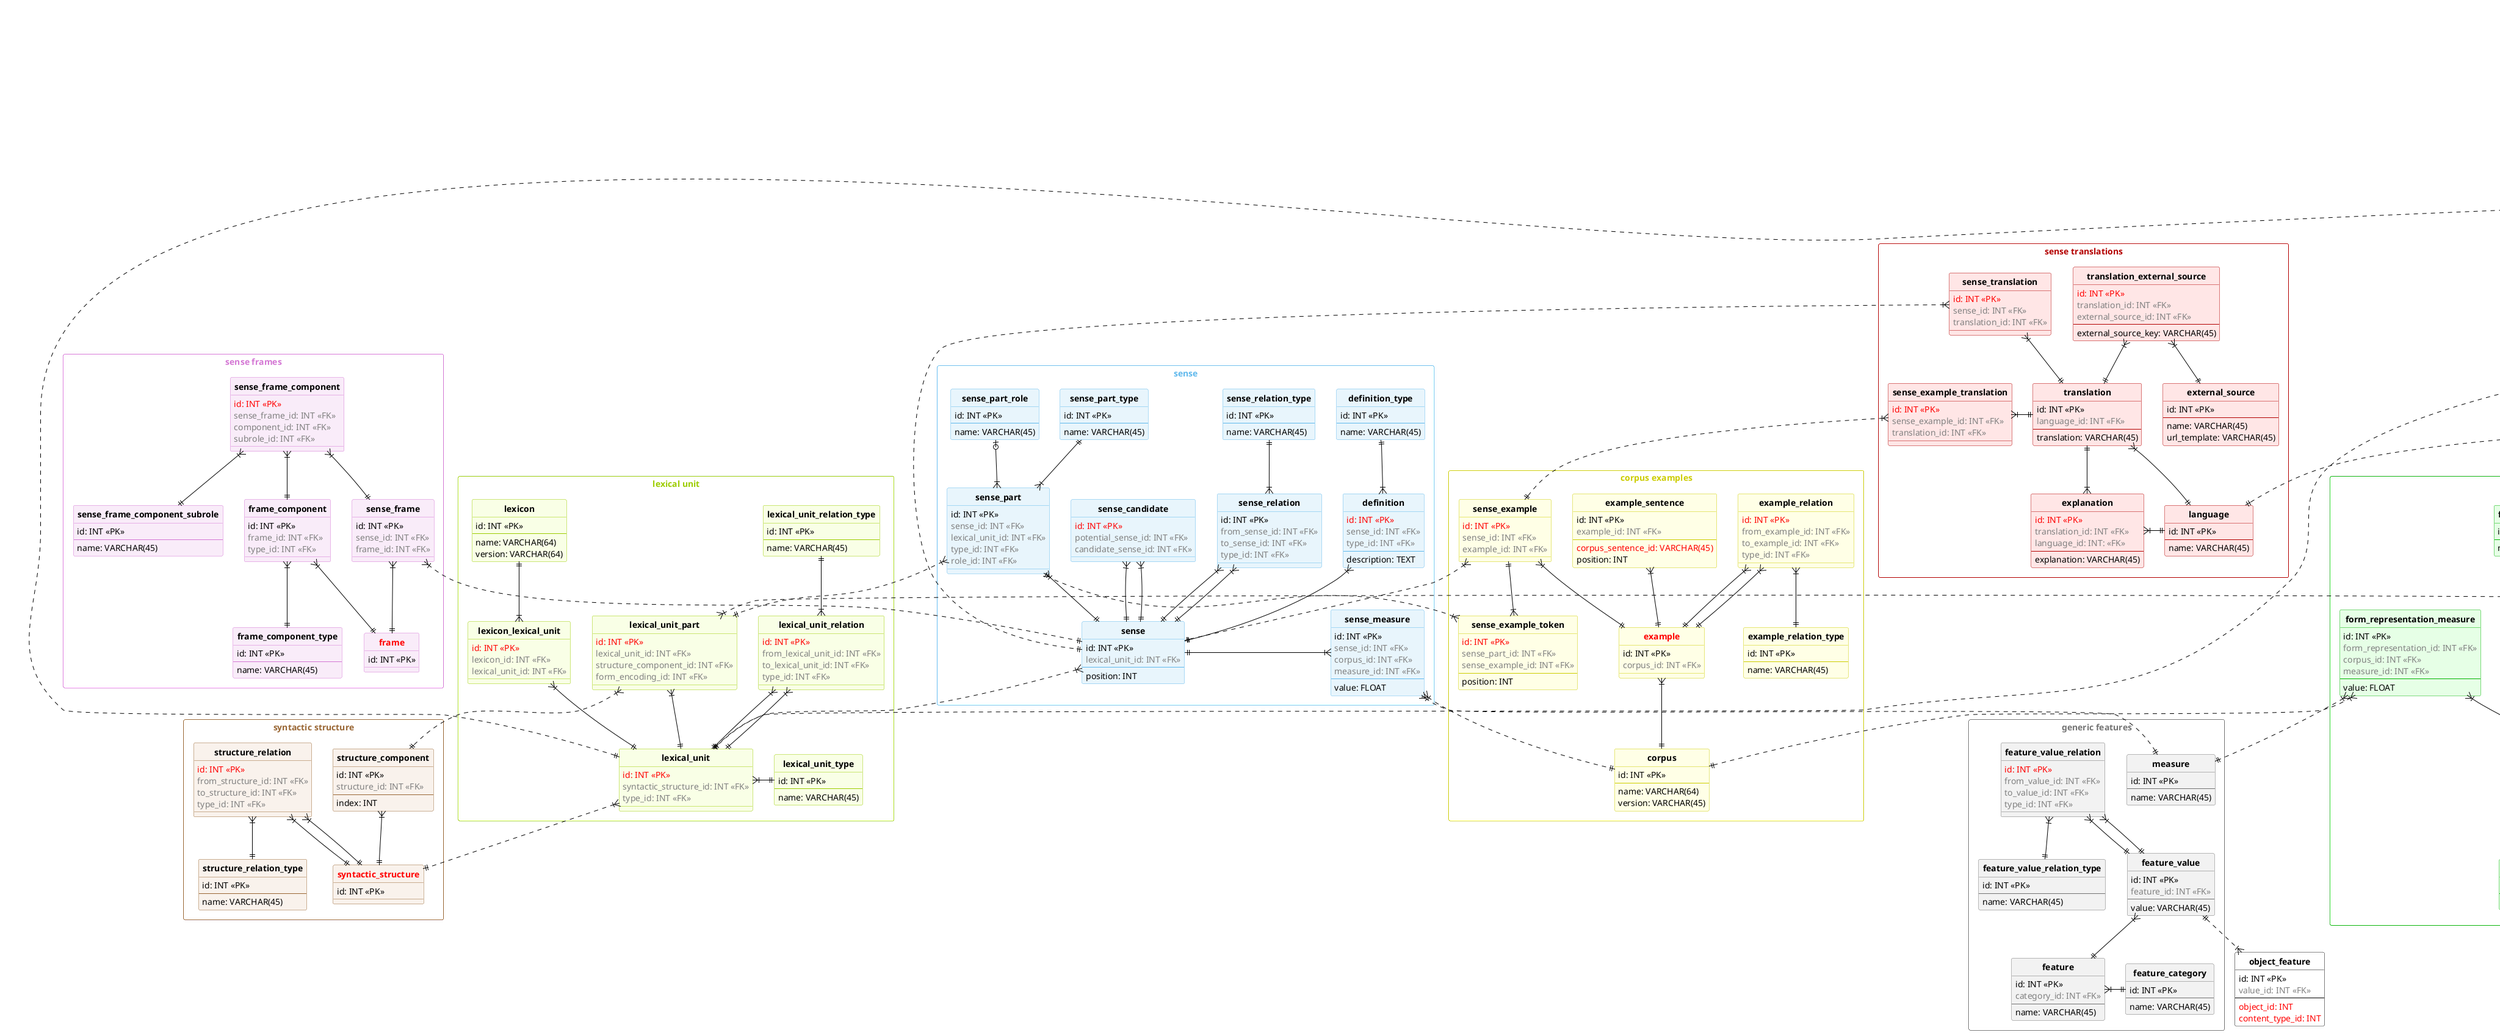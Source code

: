 @startuml ER

skinparam class {
  backgroundColor white
  backgroundColor<<sense>> #e8f5fc
  backgroundColor<<sense_frame>> #f9ecf9
  backgroundColor<<lexical_unit>> #f9ffe6
  backgroundColor<<syntactic_structure>> #f9f2ec
  backgroundColor<<morphological>> #e6ffe6
  backgroundColor<<example>> #ffffe6
  backgroundColor<<feature>> #f2f2f2
  backgroundColor<<multilingual>> #ffe6e6
  backgroundColor<<connections>> #fff0e6
  borderColor black
  borderColor<<sense>> #5FB8EC
  borderColor<<sense_frame>> #d477d4
  borderColor<<lexical_unit>> #9ccc00
  borderColor<<syntactic_structure>> #996633
  borderColor<<morphological>> #00b300
  borderColor<<example>> #cccc00
  borderColor<<feature>> #737373
  borderColor<<multilingual>> #b30000
  borderColor<<connections>> #e65c00
  arrowColor black
}

skinparam rectangle {
  backgroundColor white
  borderColor<<sense>> #5FB8EC
  borderColor<<sense_frame>> #d477d4
  borderColor<<lexical_unit>> #9ccc00
  borderColor<<syntactic_structure>> #996633
  borderColor<<morphological>> #00b300
  borderColor<<example>> #cccc00
  borderColor<<feature>> #737373
  borderColor<<multilingual>> #b30000
  borderColor<<connections>> #e65c00
}

skinparam backgroundcolor transparent
'left to right direction
hide circle
hide stereotype
'hide members


rectangle "<color:#d477d4>sense frames" <<sense_frame>> {

  entity "<U+0020>**sense_frame_component_subrole** " as sense_frame_component_subrole <<sense_frame>> {
    id: INT <<PK>>
    --
    name: VARCHAR(45)
  }

  entity "<U+0020>**frame_component_type** " as frame_component_type <<sense_frame>> {
    id: INT <<PK>>
    --
    name: VARCHAR(45)
  }

  entity "<U+0020>**sense_frame** " as sense_frame <<sense_frame>> {
    id: INT <<PK>>
    <color:#gray>sense_id: INT <<FK>>
    <color:#gray>frame_id: INT <<FK>>
  }

  entity "<U+0020>**frame_component** " as frame_component <<sense_frame>> {
    id: INT <<PK>>
    <color:#gray>frame_id: INT <<FK>>
    <color:#gray>type_id: INT <<FK>>
  }

  entity "<U+0020>**sense_frame_component** " as sense_frame_component <<sense_frame>> {
    <color:red>id: INT <<PK>>
    <color:#gray>sense_frame_id: INT <<FK>>
    <color:#gray>component_id: INT <<FK>>
    <color:#gray>subrole_id: INT <<FK>>
  }

  entity "<color:red><U+0020>**frame** " as frame <<sense_frame>> {
    id: INT <<PK>>
  }

  sense_frame_component }|--|| sense_frame_component_subrole
  sense_frame_component  }|--|| frame_component
  sense_frame_component }|--|| sense_frame

  frame_component }|--|| frame_component_type
  frame_component }|--|| frame
  
  sense_frame }|--|| frame
}

rectangle "<color:#5FB8EC>sense" <<sense>> {

  entity "<U+0020>**sense_part_role** " as sense_part_role <<sense>> {
    id: INT <<PK>>
    --
    name: VARCHAR(45)
  }

  entity "<U+0020>**sense_part_type** " as sense_part_type <<sense>> {
    id: INT <<PK>>
    --
    name: VARCHAR(45)
  }

  entity "<U+0020>**sense_part** " as sense_part <<sense>> {
    id: INT <<PK>>
    <color:#gray>sense_id: INT <<FK>>
    <color:#gray>lexical_unit_id: INT <<FK>>
    <color:#gray>type_id: INT <<FK>>
    <color:#gray>role_id: INT <<FK>>
  }

  entity "<U+0020>**sense_relation_type** " as sense_relation_type <<sense>> {
    id: INT <<PK>>
    --
    name: VARCHAR(45)
  }

  entity "**sense_relation**" as sense_relation <<sense>> {
    id: INT <<PK>>
    <color:#gray>from_sense_id: INT <<FK>>
    <color:#gray>to_sense_id: INT <<FK>>
    <color:#gray>type_id: INT <<FK>>
  }

  entity "<U+0020>**sense_candidate** " as sense_candidate <<sense>> {
    <color:red>id: INT <<PK>>
    <color:#gray>potential_sense_id: INT <<FK>>
    <color:#gray>candidate_sense_id: INT <<FK>>
  }

  entity "<U+0020>**definition_type** " as definition_type <<sense>> {
    id: INT <<PK>>
    --
    name: VARCHAR(45)
  }

  entity "<U+0020>**definition** " as definition <<sense>> {
    <color:red>id: INT <<PK>>
    <color:#gray>sense_id: INT <<FK>>
    <color:#gray>type_id: INT <<FK>>
    --
    description: TEXT
  }

  entity "<U+0020>**sense** " as sense <<sense>> {
    id: INT <<PK>>
    <color:#gray>lexical_unit_id: INT <<FK>>
    --
    position: INT
  }

  entity "<U+0020>**sense_measure** " as sense_measure <<sense>> {
    id: INT <<PK>>
    <color:#gray>sense_id: INT <<FK>>
    <color:#gray>corpus_id: INT <<FK>>
    <color:#gray>measure_id: INT <<FK>>
    --
    value: FLOAT
  }

  sense_part }|-up-o| sense_part_role
  sense_part }|-up-|| sense_part_type
  sense_part }|--|| sense

  sense_relation }|-up-|| sense_relation_type
  sense_relation }|--|| sense
  sense_relation }|--|| sense

  sense_candidate }|--|| sense
  sense_candidate }|--|| sense

  definition }|--|| sense
  definition }|-up-|| definition_type

  sense_measure }|-left-|| sense

}

rectangle "<color:#9ccc00>lexical unit" <<lexical_unit>> {

  entity "<U+0020>**lexical_unit** " as lexical_unit <<lexical_unit>> {
    <color:#red>id: INT <<PK>>
    <color:#gray>syntactic_structure_id: INT <<FK>>
    <color:#gray>type_id: INT <<FK>>
  }

  entity "<U+0020>**lexical_unit_type** " as lexical_unit_type <<lexical_unit>> {
    id: INT <<PK>>
    --
    name: VARCHAR(45)
  }

  entity "<U+0020>**lexical_unit_part** " as lexical_unit_part <<lexical_unit>> {
    <color:red>id: INT <<PK>>
    <color:#gray>lexical_unit_id: INT <<FK>>
    <color:#gray>structure_component_id: INT <<FK>>
    <color:#gray>form_encoding_id: INT <<FK>>
  }

  entity "<U+0020>**lexicon** " as lexicon <<lexical_unit>> {
    id: INT <<PK>>
    --
    name: VARCHAR(64)
    version: VARCHAR(64)
  }

  entity "<U+0020>**lexicon_lexical_unit** " as lexicon_lexical_unit <<lexical_unit>> {
    <color:red>id: INT <<PK>>
    <color:#gray>lexicon_id: INT <<FK>>
    <color:#gray>lexical_unit_id: INT <<FK>>
  }

  entity "<U+0020>**lexical_unit_relation_type** " as lexical_unit_relation_type <<lexical_unit>> {
    id: INT <<PK>>
    --
    name: VARCHAR(45)
  }

  entity "<U+0020>**lexical_unit_relation** " as lexical_unit_relation <<lexical_unit>> {
    <color:red>id: INT <<PK>>
    <color:#gray>from_lexical_unit_id: INT <<FK>>
    <color:#gray>to_lexical_unit_id: INT <<FK>>
    <color:#gray>type_id: INT <<FK>>
  }
  
  lexical_unit_part }|--|| lexical_unit

  lexical_unit }|-right-|| lexical_unit_type

  lexicon_lexical_unit }|-up-|| lexicon
  lexicon_lexical_unit }|--|| lexical_unit

  lexical_unit_relation }|-up-|| lexical_unit_relation_type
  lexical_unit_relation }|--|| lexical_unit
  lexical_unit_relation }|--|| lexical_unit

}

rectangle "<color:#cccc00>corpus examples" <<example>> {
  
  entity "<U+0020>**corpus** " as corpus <<example>> {
    id: INT <<PK>>
    --
    name: VARCHAR(64)
    version: VARCHAR(45)
  }

  entity "<U+0020>**example_relation_type** " as example_relation_type <<example>> {
    id: INT <<PK>>
    --
    name: VARCHAR(45)
  }

  entity "<color:red><U+0020>**example** " as example <<example>> {
    id: INT <<PK>>
    <color:#gray>corpus_id: INT <<FK>>
  }

  entity "<U+0020>**example_relation** " as example_relation <<example>> {
    <color:red>id: INT <<PK>>
    <color:#gray>from_example_id: INT <<FK>>
    <color:#gray>to_example_id: INT <<FK>>
    <color:#gray>type_id: INT <<FK>>
  }

  entity "<U+0020>**example_sentence** " as example_sentence <<example>> {
    id: INT <<PK>>
    <color:#gray>example_id: INT <<FK>>
    --
    <color:#red>corpus_sentence_id: VARCHAR(45)
    position: INT
  }

  entity "<U+0020>**sense_example** " as sense_example <<example>> {
    <color:red>id: INT <<PK>>
    <color:#gray>sense_id: INT <<FK>>
    <color:#gray>example_id: INT <<FK>>
  }

  entity "<U+0020>**sense_example_token** " as sense_example_token <<example>> {
    <color:red>id: INT <<PK>>
    <color:#gray>sense_part_id: INT <<FK>>
    <color:#gray>sense_example_id: INT <<FK>>
    --
    position: INT
  }

  example }|--|| corpus

  example_relation }|--|| example_relation_type
  example_relation }|--|| example
  example_relation }|--|| example

  example_sentence }|--|| example

  sense_example }|--|| example

  sense_example_token }|-up-|| sense_example

}

entity "<U+0020>**object_feature** " as object_feature {
    id: INT <<PK>>
    <color:#gray>value_id: INT <<FK>>
    --
    <color:#red>object_id: INT
    <color:#red>content_type_id: INT
  }


rectangle "<color:#737373>generic features" <<feature>> {

  entity "<U+0020>**measure** " as measure <<feature>> {
    id: INT <<PK>>
    --
    name: VARCHAR(45)
  }

  entity "<U+0020>**feature_category** " as feature_category <<feature>> {
    id: INT <<PK>>
    --
    name: VARCHAR(45)
  }

  entity "<U+0020>**feature** " as feature <<feature>> {
    id: INT <<PK>>
    <color:#gray>category_id: INT <<FK>>
    --
    name: VARCHAR(45)
  }

  entity "<U+0020>**feature_value** " as feature_value <<feature>> {
    id: INT <<PK>>
    <color:#gray>feature_id: INT <<FK>>
    --
    value: VARCHAR(45)
  }

  entity "<U+0020>**feature_value_relation_type** " as feature_value_relation_type <<feature>> {
    id: INT <<PK>>
    --
    name: VARCHAR(45)
  }

  entity "<U+0020>**feature_value_relation** " as feature_value_relation <<feature>> {
    <color:red>id: INT <<PK>>
    <color:#gray>from_value_id: INT <<FK>>
    <color:#gray>to_value_id: INT <<FK>>
    <color:#gray>type_id: INT <<FK>>
  }

  feature }|-right-|| feature_category

  feature_value }|--|| feature

  object_feature }|.up.|| feature_value

  feature_value_relation }|--|| feature_value_relation_type
  feature_value_relation }|--|| feature_value
  feature_value_relation }|--|| feature_value

}

rectangle "<color:#996633>syntactic structure" <<syntactic_structure>> {
  entity "<color:red><U+0020>**syntactic_structure** " as syntactic_structure <<syntactic_structure>> {
    id: INT <<PK>>
  }

  entity "<U+0020>**structure_component** " as structure_component <<syntactic_structure>> {
    id: INT <<PK>>
    <color:#gray>structure_id: INT <<FK>>
    --
    index: INT
  }

  entity "<U+0020>**structure_relation_type** " as structure_relation_type <<syntactic_structure>> {
    id: INT <<PK>>
    --
    name: VARCHAR(45)
  }

  entity "<U+0020>**structure_relation** " as structure_relation <<syntactic_structure>> {
    <color:red>id: INT <<PK>>
    <color:#gray>from_structure_id: INT <<FK>>
    <color:#gray>to_structure_id: INT <<FK>>
    <color:#gray>type_id: INT <<FK>>
  }

  structure_component }|--|| syntactic_structure

  structure_relation }|--|| structure_relation_type
  structure_relation }|--|| syntactic_structure
  structure_relation }|--|| syntactic_structure
}

rectangle "<color:#00b300>word forms" <<morphological>> {
  entity "<U+0020>**form_encoding** " as form_encoding <<morphological>> {
    <color:red>id: INT <<PK>>
    <color:#gray>form_representation_id: INT <<FK>>
    <color:#gray>script_id: INT <<FK>>
    --
    text: VARCHAR(45)
  }

  entity "<U+0020>**form_encoding_script** " as form_encoding_script <<morphological>> {
    id: INT <<PK>>
    --
    name: VARCHAR(45)
  }

  entity "<U+0020>**form_pattern_system** " as form_pattern_system <<morphological>> {
    id: INT <<PK>>
    --
    name: VARCHAR(45)
  }

  entity "<U+0020>**form_pattern** " as form_pattern <<morphological>> {
    <color:red>id: INT <<PK>>
    <color:#gray>system_id: INT <<FK>>
    --
    code: VARCHAR(45)
  }

  entity "<U+0020>**form_representation_pattern** " as form_representation_pattern <<morphological>> {
    <color:red>id: INT <<PK>>
    <color:#gray>form_representation_id: INT <<FK>>
    <color:#gray>pattern_id: INT <<FK>>
  }

  entity "<U+0020>**form_representation_norm_status** " as form_representation_norm_status <<morphological>> {
    id: INT <<PK>>
    --
    name: VARCHAR(45)
  }

  entity "<U+0020>**form_representation_relation_type** " as form_representation_relation_type <<morphological>> {
    id: INT <<PK>>
    --
    name: VARCHAR(45)
  }

  entity "<U+0020>**form_representation** " as form_representation <<morphological>> {
    id: INT <<PK>>
    <color:#gray>word_form_id: INT <<FK>>
    <color:#gray>type_id: INT <<FK>>
    <color:#gray>norm_status_id: INT <<FK>>
  }

  entity "<U+0020>**form_representation_relation** " as form_representation_relation <<morphological>> {
    <color:red>id: INT <<PK>>
    <color:#gray>form_representation_id: INT <<FK>>
    <color:#gray>to_representation_id: INT <<FK>>
    <color:#gray>type_id: INT <<FK>>
  }

  entity "<U+0020>**form_representation_type** " as form_representation_type <<morphological>> {
    id: INT <<PK>>
    --
    name: VARCHAR(45)
    subtype: VARCHAR(45)
  }

  entity "<U+0020>**category** " as category <<morphological>> {
    id: INT <<PK>>
    --
    name: VARCHAR(64)
  }

  entity "<U+0020>**lexeme** " as lexeme <<morphological>> {
    id: INT <<PK>>
    <color:#gray>category_id: INT <<FK>>
    --
    lemma: VARCHAR(64)
  }

  entity "<U+0020><color:red>**word_from** " as word_from <<morphological>> {
    id: INT <<PK>>
    <color:#gray>lexeme_id: INT <<FK>>
  }

  entity "<U+0020>**lemma_form_representation** " as lemma_form_representation <<morphological>> {
    <color:red>id: INT <<PK>>
    <color:#gray>lexeme_id: INT <<FK>>
    <color:#gray>form_representation_id: INT <<FK>>
  }

  entity "<U+0020>**form_representation_measure** " as form_representation_measure <<morphological>> {
    id: INT <<PK>>
    <color:#gray>form_representation_id: INT <<FK>>
    <color:#gray>corpus_id: INT <<FK>>
    <color:#gray>measure_id: INT <<FK>>
    --
    value: FLOAT
  }

  form_encoding }|-up-o| form_encoding_script
  form_encoding }|--|| form_representation

  form_pattern }|-right-|| form_pattern_system

  form_representation_pattern }|-up-|| form_pattern
  form_representation_pattern }|--|| form_representation

  form_representation_relation }|-up-|| form_representation_relation_type
  form_representation_relation }|--|| form_representation
  form_representation_relation }|--|| form_representation

  form_representation }|--o| form_representation_norm_status
  form_representation }|--|| form_representation_type
  form_representation }|--|| word_from

  lexeme }|-up-|| category

  word_from }|-up-|| lexeme

  lemma_form_representation }|-left-|| form_representation
  lemma_form_representation }|-right-|| lexeme

  form_representation_measure }|--|| form_representation
}

rectangle "<color:#b30000>sense translations" <<multilingual>> {
  entity "<U+0020>**sense_example_translation** " as sense_example_translation <<multilingual>> {
    <color:red>id: INT <<PK>>
    <color:#gray>sense_example_id: INT <<FK>>
    <color:#gray>translation_id: INT <<FK>>
  }

  entity "**translation**" as translation <<multilingual>> {
    id: INT <<PK>>
    <color:#gray>language_id: INT <<FK>>
    --
    translation: VARCHAR(45)
  }

  entity "**language**" as language <<multilingual>> {
    id: INT <<PK>>
    --
    name: VARCHAR(45)
  }

  entity "**explanation**" as explanation <<multilingual>> {
    <color:red>id: INT <<PK>>
    <color:#gray>translation_id: INT <<FK>>
    <color:#gray>language_id: INT: <<FK>>
    --
    explanation: VARCHAR(45)
  }

  entity "**external_source**" as external_source <<multilingual>> {
    id: INT <<PK>>
    --
    name: VARCHAR(45)
    url_template: VARCHAR(45)
  }

  entity "<U+0020>**translation_external_source** " as translation_external_source <<multilingual>> {
    <color:red>id: INT <<PK>>
    <color:#gray>translation_id: INT <<FK>>
    <color:#gray>external_source_id: INT <<FK>>
    --
    external_source_key: VARCHAR(45)
  }

  entity "**sense_translation**" as sense_translation <<multilingual>> {
    <color:red>id: INT <<PK>>
    <color:#gray>sense_id: INT <<FK>>
    <color:#gray>translation_id: INT <<FK>>
  }

  sense_example_translation }|-right-|| translation
  translation }|-down-|| language
  explanation }|-up-|| translation
  explanation }|-left-|| language
  translation_external_source }|--|| external_source
  translation_external_source }|--|| translation
  sense_translation }|--|| translation
  sense_translation }|..|| sense
}

entity "<U+0020>**resource_relevance** " as resource_relevance {
  id: INT <<PK>>
  <color:#gray>resource_id: INT <<FK>>
  <color:#gray>headword_id: INT <<FK>>
  <color:#gray>inclusion_id: INT
  <color:#gray>status_id: INT
  --
  <color:red>object_id: INT
  <color:red>content_type_id: INT
}

rectangle "<color:#e65c00>resource connections" <<connections>> {
  entity "**status**" as status <<connections>> {
    id: INT <<PK>>
    --
    name: VARCHAR(45)
  }

  entity "**resource**" as resource <<connections>> {
    id: INT <<PK>>
    --
    name: VARCHAR(45)
  }

  entity "**resource_status**" as resource_status <<connections>> {
    <color:red>id: INT <<PK>>
    <color:#gray>resource_id: INT <<FK>>
    <color:#gray>status_id: INT <<FK>>
  }

  entity "<U+0020>**resource_language** " as resource_language <<connections>> {
    id: INT <<PK>>
    <color:#gray>resource_id: INT <<FK>>
    <color:#gray>language_id: INT <<FK>>
  }

  entity "<U+0020>**resource_relevance_inclusion** " as resource_relevance_inclusion <<connections>> {
    id: INT <<PK>>
    name: VARCHAR(45)
  }

  entity "**resource_relevance_status**" as resource_relevance_status <<connections>> {
    id: INT <<PK>>
    name: VARCHAR(45)
  }

  entity "**lexical_unit_status**" as lexical_unit_status <<connections>> {
    <color:red>id: INT <<PK>>
    <color:#gray>lexical_unit_id: INT <<FK>>
    <color:#gray>resource_status_id: INT <<FK>>
  }

  resource_status }|-right-|| status
  resource_status }|--|| resource
  resource_language }|..|| language
  resource_language }|--|| resource
  lexical_unit_status }|--|| resource_status
  lexical_unit_status }|..|| lexical_unit
}

sense_frame }|..|| sense

sense_measure }|..|| measure
sense_measure }|..|| corpus

sense }|..|| lexical_unit

sense_part }|..|| lexical_unit_part

lexical_unit_part }|..|| structure_component
lexical_unit_part }|..|| form_encoding

lexical_unit }|..|| syntactic_structure

sense_example }|..|| sense

form_representation_measure }|..|| corpus
form_representation_measure }|..|| measure

sense_example_translation }|..|| sense_example

sense_example_token }|..|| sense_part

resource_relevance }|..|| resource_relevance_inclusion
resource_relevance }|..|| resource_relevance_status
resource_relevance }|..|| resource
resource_relevance }|..|| lexical_unit

@enduml